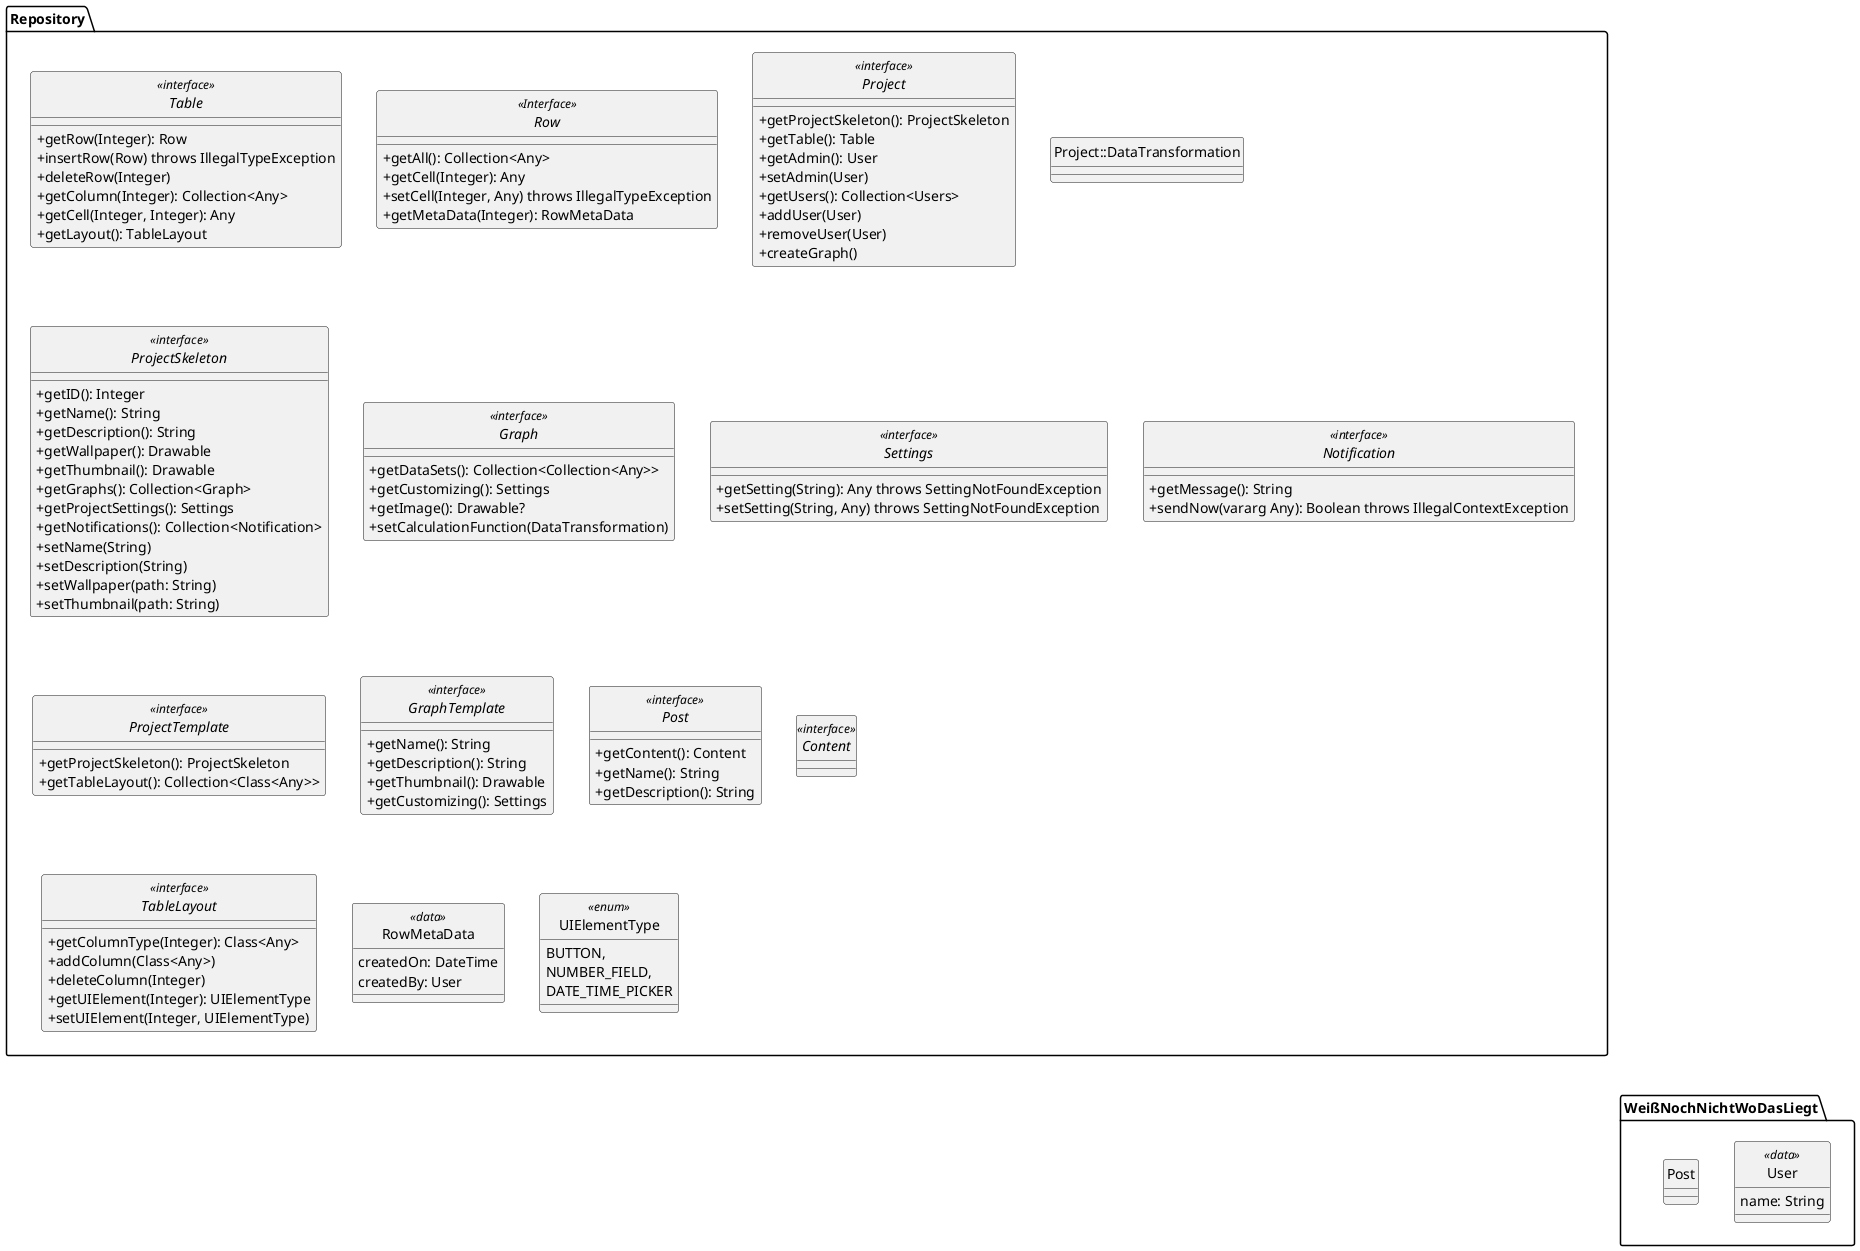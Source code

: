 @startuml

skinparam monochrome true
skinparam shadowing false
skinparam genericDisplay old
skinparam classAttributeIconSize 0
hide circle


package Repository {
  
  interface Table <<interface>> {
    +getRow(Integer): Row
    +insertRow(Row) throws IllegalTypeException
    +deleteRow(Integer)
    +getColumn(Integer): Collection<Any>
    +getCell(Integer, Integer): Any
    +getLayout(): TableLayout
  }
  
  interface Row <<Interface>> {
    +getAll(): Collection<Any>
    +getCell(Integer): Any
    +setCell(Integer, Any) throws IllegalTypeException
    +getMetaData(Integer): RowMetaData
  }
  
  interface Project <<interface>> {
    +getProjectSkeleton(): ProjectSkeleton
    +getTable(): Table
    +getAdmin(): User
    +setAdmin(User)
    +getUsers(): Collection<Users>
    +addUser(User)
    +removeUser(User)
    +createGraph()
  }
  
  'Nested Class: You need an object of a class Implementing Project in Order to create
  'a DataTransformation
  class Project::DataTransformation {
    
  }
  
  interface ProjectSkeleton <<interface>> {
    +getID(): Integer
    +getName(): String
    +getDescription(): String
    +getWallpaper(): Drawable
    +getThumbnail(): Drawable
    +getGraphs(): Collection<Graph>
    +getProjectSettings(): Settings
    +getNotifications(): Collection<Notification>
    +setName(String)
    +setDescription(String)
    +setWallpaper(path: String)
    +setThumbnail(path: String)
  }
  
  interface Graph <<interface>> {
    'Does this always recompute the DataSets? If not how does it decide when to recompute?
    +getDataSets(): Collection<Collection<Any>>
    +getCustomizing(): Settings
    +getImage(): Drawable?
    +setCalculationFunction(DataTransformation)
  }
  
  interface Settings <<interface>> {
    +getSetting(String): Any throws SettingNotFoundException
    +setSetting(String, Any) throws SettingNotFoundException
  }
  
  interface Notification <<interface>> {
    +getMessage(): String
    +sendNow(vararg Any): Boolean throws IllegalContextException
  }
  
  interface ProjectTemplate <<interface>> {
    +getProjectSkeleton(): ProjectSkeleton
    +getTableLayout(): Collection<Class<Any>>
  }
  
  interface GraphTemplate <<interface>> {
    +getName(): String
    +getDescription(): String
    +getThumbnail(): Drawable
    +getCustomizing(): Settings
    
  }
  
  interface Post <<interface>> {
    +getContent(): Content
    +getName(): String
    +getDescription(): String
  }
  
  interface Content <<interface>> {
    
  }
  
  interface TableLayout <<interface>> {
    +getColumnType(Integer): Class<Any>
    +addColumn(Class<Any>)
    +deleteColumn(Integer)
    +getUIElement(Integer): UIElementType 
    +setUIElement(Integer, UIElementType)
  }

  class RowMetaData <<data>> {
    createdOn: DateTime
    createdBy: User
  }
  
  enum UIElementType <<enum>>{
    BUTTON,
    NUMBER_FIELD,
    DATE_TIME_PICKER
  }
}

Repository ----[hidden]-> WeißNochNichtWoDasLiegt

package WeißNochNichtWoDasLiegt {

  class User <<data>> {
    name: String
  }
  
  class Post {
    
  }

}



@enduml